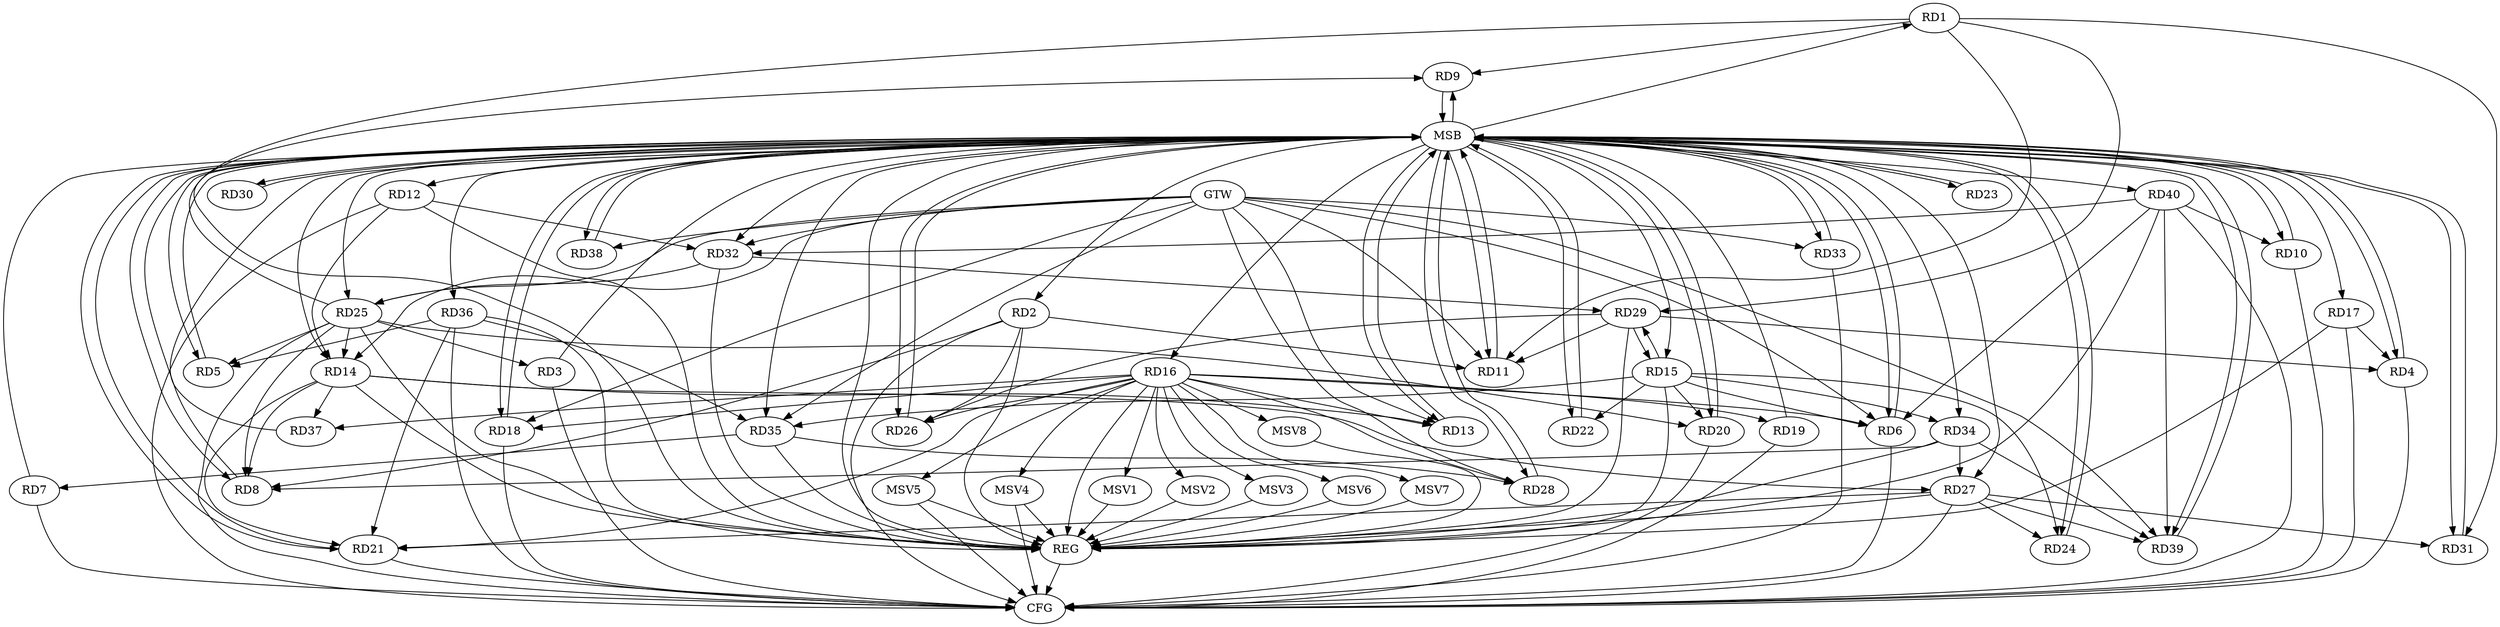 strict digraph G {
  RD1 [ label="RD1" ];
  RD2 [ label="RD2" ];
  RD3 [ label="RD3" ];
  RD4 [ label="RD4" ];
  RD5 [ label="RD5" ];
  RD6 [ label="RD6" ];
  RD7 [ label="RD7" ];
  RD8 [ label="RD8" ];
  RD9 [ label="RD9" ];
  RD10 [ label="RD10" ];
  RD11 [ label="RD11" ];
  RD12 [ label="RD12" ];
  RD13 [ label="RD13" ];
  RD14 [ label="RD14" ];
  RD15 [ label="RD15" ];
  RD16 [ label="RD16" ];
  RD17 [ label="RD17" ];
  RD18 [ label="RD18" ];
  RD19 [ label="RD19" ];
  RD20 [ label="RD20" ];
  RD21 [ label="RD21" ];
  RD22 [ label="RD22" ];
  RD23 [ label="RD23" ];
  RD24 [ label="RD24" ];
  RD25 [ label="RD25" ];
  RD26 [ label="RD26" ];
  RD27 [ label="RD27" ];
  RD28 [ label="RD28" ];
  RD29 [ label="RD29" ];
  RD30 [ label="RD30" ];
  RD31 [ label="RD31" ];
  RD32 [ label="RD32" ];
  RD33 [ label="RD33" ];
  RD34 [ label="RD34" ];
  RD35 [ label="RD35" ];
  RD36 [ label="RD36" ];
  RD37 [ label="RD37" ];
  RD38 [ label="RD38" ];
  RD39 [ label="RD39" ];
  RD40 [ label="RD40" ];
  GTW [ label="GTW" ];
  REG [ label="REG" ];
  MSB [ label="MSB" ];
  CFG [ label="CFG" ];
  MSV1 [ label="MSV1" ];
  MSV2 [ label="MSV2" ];
  MSV3 [ label="MSV3" ];
  MSV4 [ label="MSV4" ];
  MSV5 [ label="MSV5" ];
  MSV6 [ label="MSV6" ];
  MSV7 [ label="MSV7" ];
  MSV8 [ label="MSV8" ];
  RD1 -> RD9;
  RD1 -> RD11;
  RD1 -> RD29;
  RD1 -> RD31;
  RD2 -> RD8;
  RD2 -> RD11;
  RD2 -> RD26;
  RD25 -> RD3;
  RD17 -> RD4;
  RD29 -> RD4;
  RD25 -> RD5;
  RD36 -> RD5;
  RD15 -> RD6;
  RD16 -> RD6;
  RD40 -> RD6;
  RD35 -> RD7;
  RD14 -> RD8;
  RD25 -> RD8;
  RD34 -> RD8;
  RD25 -> RD9;
  RD40 -> RD10;
  RD29 -> RD11;
  RD12 -> RD14;
  RD12 -> RD32;
  RD14 -> RD13;
  RD16 -> RD13;
  RD14 -> RD21;
  RD25 -> RD14;
  RD14 -> RD27;
  RD14 -> RD37;
  RD15 -> RD20;
  RD15 -> RD22;
  RD15 -> RD24;
  RD15 -> RD29;
  RD29 -> RD15;
  RD15 -> RD34;
  RD15 -> RD35;
  RD16 -> RD18;
  RD16 -> RD19;
  RD16 -> RD21;
  RD16 -> RD26;
  RD16 -> RD28;
  RD16 -> RD37;
  RD25 -> RD20;
  RD27 -> RD21;
  RD36 -> RD21;
  RD27 -> RD24;
  RD32 -> RD25;
  RD29 -> RD26;
  RD27 -> RD31;
  RD34 -> RD27;
  RD27 -> RD39;
  RD35 -> RD28;
  RD32 -> RD29;
  RD40 -> RD32;
  RD34 -> RD39;
  RD36 -> RD35;
  RD40 -> RD39;
  GTW -> RD38;
  GTW -> RD33;
  GTW -> RD14;
  GTW -> RD13;
  GTW -> RD6;
  GTW -> RD25;
  GTW -> RD32;
  GTW -> RD11;
  GTW -> RD28;
  GTW -> RD18;
  GTW -> RD39;
  GTW -> RD35;
  RD1 -> REG;
  RD2 -> REG;
  RD12 -> REG;
  RD14 -> REG;
  RD15 -> REG;
  RD16 -> REG;
  RD17 -> REG;
  RD25 -> REG;
  RD27 -> REG;
  RD29 -> REG;
  RD32 -> REG;
  RD34 -> REG;
  RD35 -> REG;
  RD36 -> REG;
  RD40 -> REG;
  RD3 -> MSB;
  MSB -> RD5;
  MSB -> RD25;
  MSB -> RD33;
  MSB -> RD35;
  MSB -> REG;
  RD4 -> MSB;
  MSB -> RD23;
  MSB -> RD30;
  RD5 -> MSB;
  MSB -> RD26;
  MSB -> RD28;
  MSB -> RD32;
  MSB -> RD39;
  RD6 -> MSB;
  MSB -> RD2;
  MSB -> RD4;
  MSB -> RD14;
  RD7 -> MSB;
  MSB -> RD27;
  MSB -> RD34;
  RD8 -> MSB;
  MSB -> RD13;
  MSB -> RD16;
  MSB -> RD18;
  MSB -> RD36;
  MSB -> RD40;
  RD9 -> MSB;
  MSB -> RD10;
  MSB -> RD38;
  RD10 -> MSB;
  RD11 -> MSB;
  MSB -> RD12;
  MSB -> RD15;
  MSB -> RD20;
  MSB -> RD21;
  RD13 -> MSB;
  RD18 -> MSB;
  MSB -> RD6;
  MSB -> RD17;
  RD19 -> MSB;
  MSB -> RD1;
  RD20 -> MSB;
  RD21 -> MSB;
  MSB -> RD31;
  RD22 -> MSB;
  MSB -> RD8;
  MSB -> RD11;
  RD23 -> MSB;
  RD24 -> MSB;
  RD26 -> MSB;
  MSB -> RD9;
  RD28 -> MSB;
  MSB -> RD24;
  RD30 -> MSB;
  RD31 -> MSB;
  RD33 -> MSB;
  MSB -> RD22;
  RD37 -> MSB;
  RD38 -> MSB;
  RD39 -> MSB;
  RD19 -> CFG;
  RD33 -> CFG;
  RD18 -> CFG;
  RD21 -> CFG;
  RD12 -> CFG;
  RD27 -> CFG;
  RD20 -> CFG;
  RD25 -> CFG;
  RD36 -> CFG;
  RD40 -> CFG;
  RD10 -> CFG;
  RD2 -> CFG;
  RD6 -> CFG;
  RD7 -> CFG;
  RD3 -> CFG;
  RD4 -> CFG;
  RD17 -> CFG;
  REG -> CFG;
  RD16 -> MSV1;
  MSV1 -> REG;
  RD16 -> MSV2;
  MSV2 -> REG;
  RD16 -> MSV3;
  MSV3 -> REG;
  RD16 -> MSV4;
  MSV4 -> REG;
  MSV4 -> CFG;
  RD16 -> MSV5;
  RD16 -> MSV6;
  MSV5 -> REG;
  MSV5 -> CFG;
  MSV6 -> REG;
  RD16 -> MSV7;
  RD16 -> MSV8;
  MSV7 -> REG;
  MSV8 -> REG;
}
